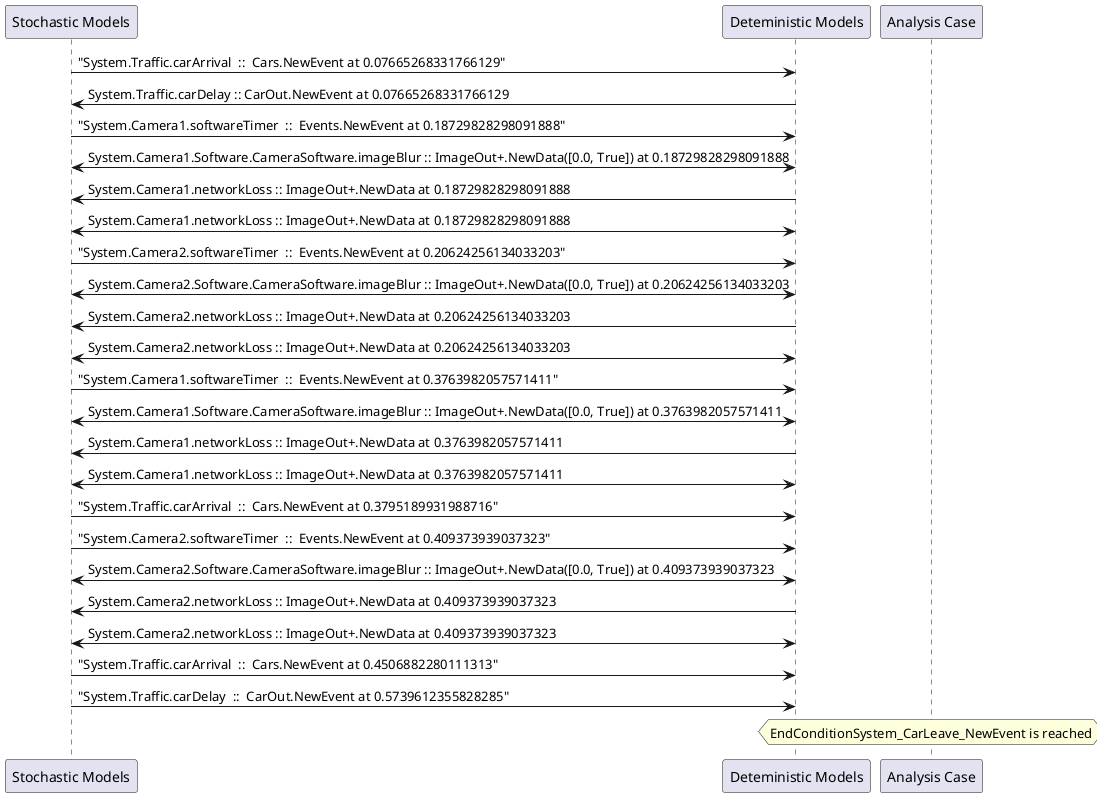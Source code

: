 
	@startuml
	participant "Stochastic Models" as stochmodel
	participant "Deteministic Models" as detmodel
	participant "Analysis Case" as analysis
	{33242_stop} stochmodel -> detmodel : "System.Traffic.carArrival  ::  Cars.NewEvent at 0.07665268331766129"
{33255_start} detmodel -> stochmodel : System.Traffic.carDelay :: CarOut.NewEvent at 0.07665268331766129
{33212_stop} stochmodel -> detmodel : "System.Camera1.softwareTimer  ::  Events.NewEvent at 0.18729828298091888"
detmodel <-> stochmodel : System.Camera1.Software.CameraSoftware.imageBlur :: ImageOut+.NewData([0.0, True]) at 0.18729828298091888
detmodel -> stochmodel : System.Camera1.networkLoss :: ImageOut+.NewData at 0.18729828298091888
detmodel <-> stochmodel : System.Camera1.networkLoss :: ImageOut+.NewData at 0.18729828298091888
{33227_stop} stochmodel -> detmodel : "System.Camera2.softwareTimer  ::  Events.NewEvent at 0.20624256134033203"
detmodel <-> stochmodel : System.Camera2.Software.CameraSoftware.imageBlur :: ImageOut+.NewData([0.0, True]) at 0.20624256134033203
detmodel -> stochmodel : System.Camera2.networkLoss :: ImageOut+.NewData at 0.20624256134033203
detmodel <-> stochmodel : System.Camera2.networkLoss :: ImageOut+.NewData at 0.20624256134033203
{33213_stop} stochmodel -> detmodel : "System.Camera1.softwareTimer  ::  Events.NewEvent at 0.3763982057571411"
detmodel <-> stochmodel : System.Camera1.Software.CameraSoftware.imageBlur :: ImageOut+.NewData([0.0, True]) at 0.3763982057571411
detmodel -> stochmodel : System.Camera1.networkLoss :: ImageOut+.NewData at 0.3763982057571411
detmodel <-> stochmodel : System.Camera1.networkLoss :: ImageOut+.NewData at 0.3763982057571411
{33243_stop} stochmodel -> detmodel : "System.Traffic.carArrival  ::  Cars.NewEvent at 0.3795189931988716"
{33228_stop} stochmodel -> detmodel : "System.Camera2.softwareTimer  ::  Events.NewEvent at 0.409373939037323"
detmodel <-> stochmodel : System.Camera2.Software.CameraSoftware.imageBlur :: ImageOut+.NewData([0.0, True]) at 0.409373939037323
detmodel -> stochmodel : System.Camera2.networkLoss :: ImageOut+.NewData at 0.409373939037323
detmodel <-> stochmodel : System.Camera2.networkLoss :: ImageOut+.NewData at 0.409373939037323
{33244_stop} stochmodel -> detmodel : "System.Traffic.carArrival  ::  Cars.NewEvent at 0.4506882280111313"
{33255_stop} stochmodel -> detmodel : "System.Traffic.carDelay  ::  CarOut.NewEvent at 0.5739612355828285"
{33255_start} <-> {33255_stop} : delay
hnote over analysis 
EndConditionSystem_CarLeave_NewEvent is reached
endnote
@enduml